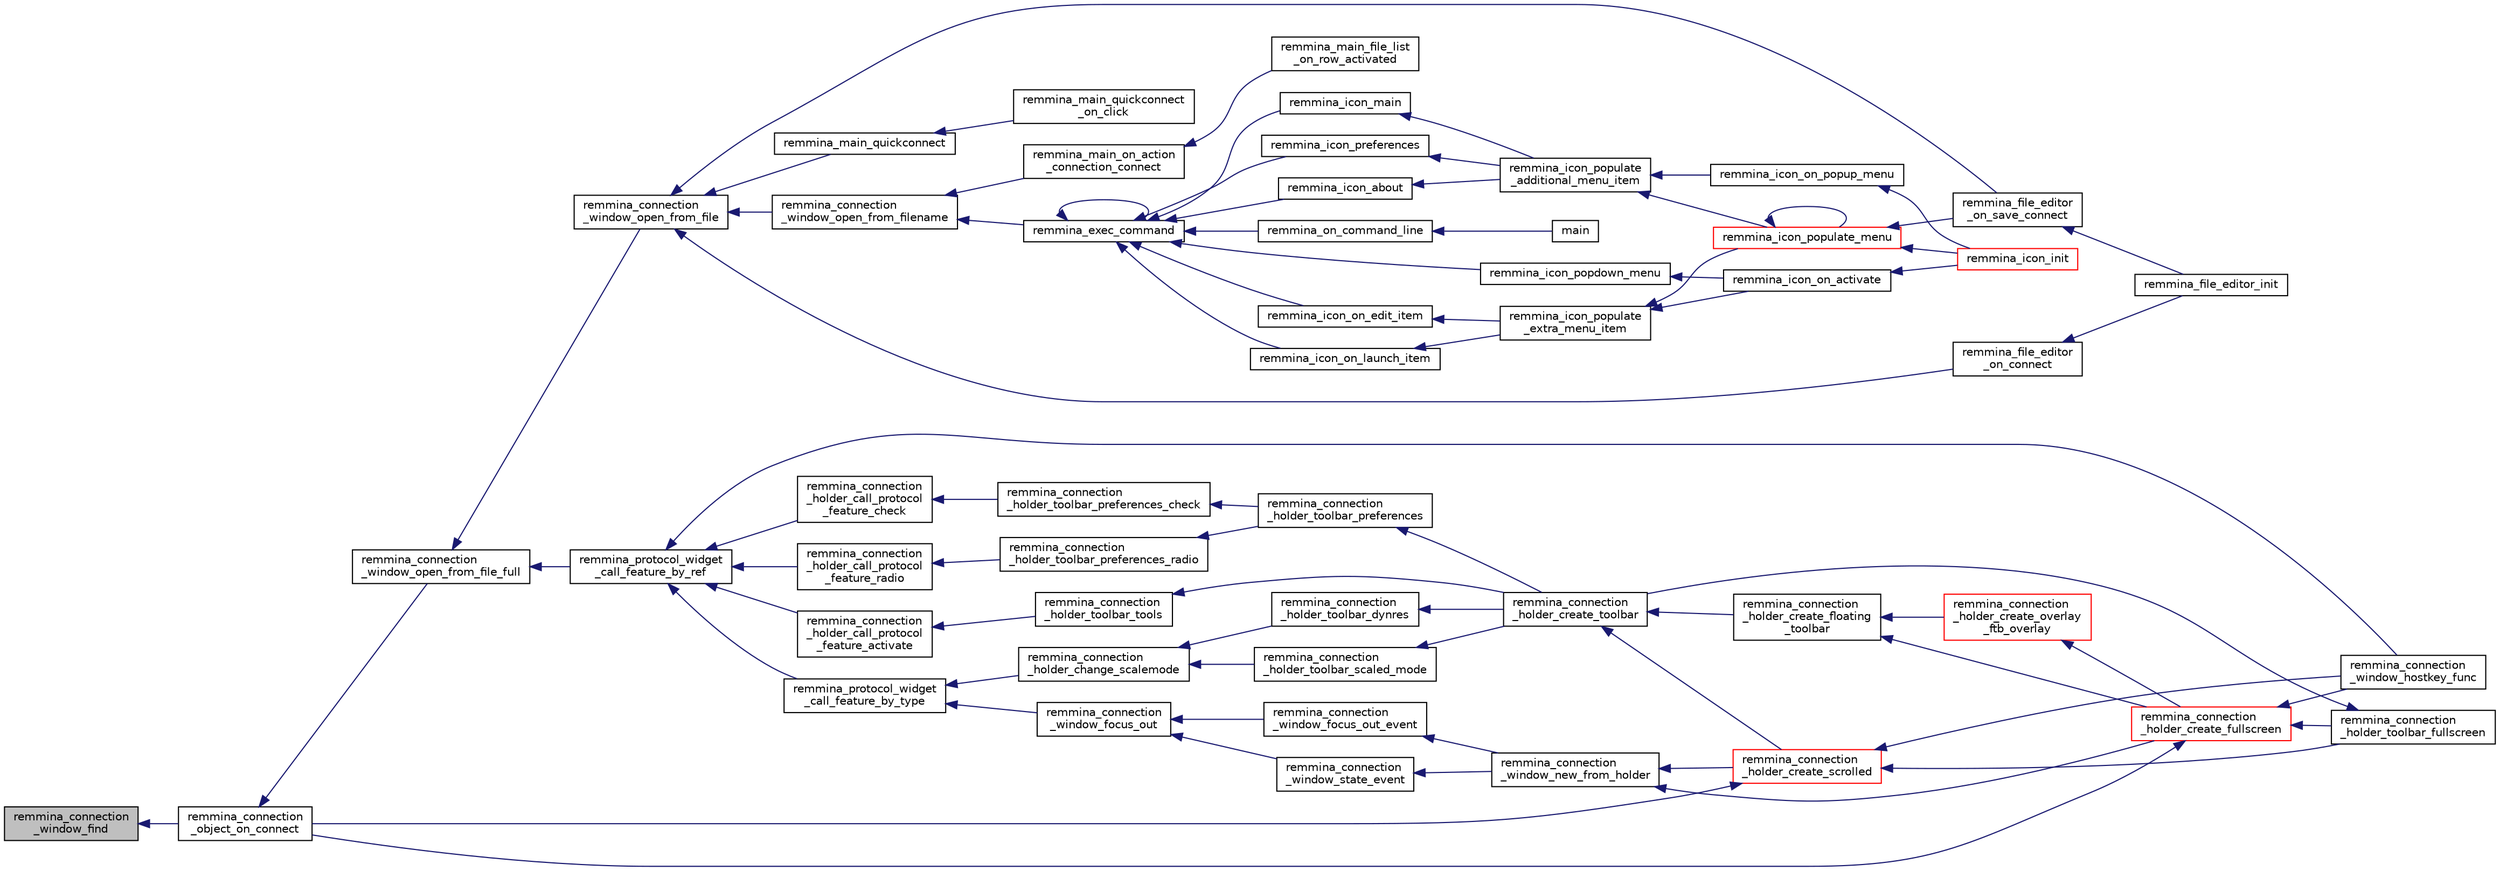 digraph "remmina_connection_window_find"
{
  edge [fontname="Helvetica",fontsize="10",labelfontname="Helvetica",labelfontsize="10"];
  node [fontname="Helvetica",fontsize="10",shape=record];
  rankdir="LR";
  Node12583 [label="remmina_connection\l_window_find",height=0.2,width=0.4,color="black", fillcolor="grey75", style="filled", fontcolor="black"];
  Node12583 -> Node12584 [dir="back",color="midnightblue",fontsize="10",style="solid",fontname="Helvetica"];
  Node12584 [label="remmina_connection\l_object_on_connect",height=0.2,width=0.4,color="black", fillcolor="white", style="filled",URL="$remmina__connection__window_8c.html#a0ad685a873ecef95ec13caba17e0c22e"];
  Node12584 -> Node12585 [dir="back",color="midnightblue",fontsize="10",style="solid",fontname="Helvetica"];
  Node12585 [label="remmina_connection\l_window_open_from_file_full",height=0.2,width=0.4,color="black", fillcolor="white", style="filled",URL="$remmina__connection__window_8h.html#adbf2b670ca3bae96a99cb0b36021a961"];
  Node12585 -> Node12586 [dir="back",color="midnightblue",fontsize="10",style="solid",fontname="Helvetica"];
  Node12586 [label="remmina_connection\l_window_open_from_file",height=0.2,width=0.4,color="black", fillcolor="white", style="filled",URL="$remmina__connection__window_8h.html#a1c7f722a89609523cc4de079cc82f23c"];
  Node12586 -> Node12587 [dir="back",color="midnightblue",fontsize="10",style="solid",fontname="Helvetica"];
  Node12587 [label="remmina_connection\l_window_open_from_filename",height=0.2,width=0.4,color="black", fillcolor="white", style="filled",URL="$remmina__connection__window_8h.html#ab0ed27ef360efc7d92906cbabf9da5db"];
  Node12587 -> Node12588 [dir="back",color="midnightblue",fontsize="10",style="solid",fontname="Helvetica"];
  Node12588 [label="remmina_exec_command",height=0.2,width=0.4,color="black", fillcolor="white", style="filled",URL="$remmina__exec_8h.html#a424cabdcff647797061e7482049d62a7"];
  Node12588 -> Node12589 [dir="back",color="midnightblue",fontsize="10",style="solid",fontname="Helvetica"];
  Node12589 [label="remmina_on_command_line",height=0.2,width=0.4,color="black", fillcolor="white", style="filled",URL="$remmina_8c.html#aeb286fc5bd52ab5382ab8cb495dc2914"];
  Node12589 -> Node12590 [dir="back",color="midnightblue",fontsize="10",style="solid",fontname="Helvetica"];
  Node12590 [label="main",height=0.2,width=0.4,color="black", fillcolor="white", style="filled",URL="$remmina_8c.html#a0ddf1224851353fc92bfbff6f499fa97"];
  Node12588 -> Node12588 [dir="back",color="midnightblue",fontsize="10",style="solid",fontname="Helvetica"];
  Node12588 -> Node12591 [dir="back",color="midnightblue",fontsize="10",style="solid",fontname="Helvetica"];
  Node12591 [label="remmina_icon_main",height=0.2,width=0.4,color="black", fillcolor="white", style="filled",URL="$remmina__icon_8c.html#a920476110ab6410c8fc8cf734109e497"];
  Node12591 -> Node12592 [dir="back",color="midnightblue",fontsize="10",style="solid",fontname="Helvetica"];
  Node12592 [label="remmina_icon_populate\l_additional_menu_item",height=0.2,width=0.4,color="black", fillcolor="white", style="filled",URL="$remmina__icon_8c.html#a8aaf73ed94cf20dcce1c7be26262cb56"];
  Node12592 -> Node12593 [dir="back",color="midnightblue",fontsize="10",style="solid",fontname="Helvetica"];
  Node12593 [label="remmina_icon_populate_menu",height=0.2,width=0.4,color="red", fillcolor="white", style="filled",URL="$remmina__icon_8h.html#af80ed314f91d653237249d839c7fc3b2"];
  Node12593 -> Node12596 [dir="back",color="midnightblue",fontsize="10",style="solid",fontname="Helvetica"];
  Node12596 [label="remmina_file_editor\l_on_save_connect",height=0.2,width=0.4,color="black", fillcolor="white", style="filled",URL="$remmina__file__editor_8c.html#a57224f3f69f04f398de563b71be6b18e"];
  Node12596 -> Node12595 [dir="back",color="midnightblue",fontsize="10",style="solid",fontname="Helvetica"];
  Node12595 [label="remmina_file_editor_init",height=0.2,width=0.4,color="black", fillcolor="white", style="filled",URL="$remmina__file__editor_8c.html#a9afd8d41c66f547320930eb331f3124d"];
  Node12593 -> Node12593 [dir="back",color="midnightblue",fontsize="10",style="solid",fontname="Helvetica"];
  Node12593 -> Node12597 [dir="back",color="midnightblue",fontsize="10",style="solid",fontname="Helvetica"];
  Node12597 [label="remmina_icon_init",height=0.2,width=0.4,color="red", fillcolor="white", style="filled",URL="$remmina__icon_8h.html#a741c81815e562f40672c4485172306d6"];
  Node12592 -> Node12601 [dir="back",color="midnightblue",fontsize="10",style="solid",fontname="Helvetica"];
  Node12601 [label="remmina_icon_on_popup_menu",height=0.2,width=0.4,color="black", fillcolor="white", style="filled",URL="$remmina__icon_8c.html#a95b917790eeb38e48137018796bdda93"];
  Node12601 -> Node12597 [dir="back",color="midnightblue",fontsize="10",style="solid",fontname="Helvetica"];
  Node12588 -> Node12602 [dir="back",color="midnightblue",fontsize="10",style="solid",fontname="Helvetica"];
  Node12602 [label="remmina_icon_preferences",height=0.2,width=0.4,color="black", fillcolor="white", style="filled",URL="$remmina__icon_8c.html#ad3b0e3d12e4854eae05b1afea19da404"];
  Node12602 -> Node12592 [dir="back",color="midnightblue",fontsize="10",style="solid",fontname="Helvetica"];
  Node12588 -> Node12603 [dir="back",color="midnightblue",fontsize="10",style="solid",fontname="Helvetica"];
  Node12603 [label="remmina_icon_about",height=0.2,width=0.4,color="black", fillcolor="white", style="filled",URL="$remmina__icon_8c.html#a5cdf1958ef01e49889bcee2e90e2cf71"];
  Node12603 -> Node12592 [dir="back",color="midnightblue",fontsize="10",style="solid",fontname="Helvetica"];
  Node12588 -> Node12604 [dir="back",color="midnightblue",fontsize="10",style="solid",fontname="Helvetica"];
  Node12604 [label="remmina_icon_on_launch_item",height=0.2,width=0.4,color="black", fillcolor="white", style="filled",URL="$remmina__icon_8c.html#ad1699688680e12abcfd5c74dd2f76d83"];
  Node12604 -> Node12605 [dir="back",color="midnightblue",fontsize="10",style="solid",fontname="Helvetica"];
  Node12605 [label="remmina_icon_populate\l_extra_menu_item",height=0.2,width=0.4,color="black", fillcolor="white", style="filled",URL="$remmina__icon_8c.html#a2847311861df3a2f1c8bbcd35cf3fd6f"];
  Node12605 -> Node12593 [dir="back",color="midnightblue",fontsize="10",style="solid",fontname="Helvetica"];
  Node12605 -> Node12606 [dir="back",color="midnightblue",fontsize="10",style="solid",fontname="Helvetica"];
  Node12606 [label="remmina_icon_on_activate",height=0.2,width=0.4,color="black", fillcolor="white", style="filled",URL="$remmina__icon_8c.html#af175fef31eb95974094088235b3a2b1d"];
  Node12606 -> Node12597 [dir="back",color="midnightblue",fontsize="10",style="solid",fontname="Helvetica"];
  Node12588 -> Node12607 [dir="back",color="midnightblue",fontsize="10",style="solid",fontname="Helvetica"];
  Node12607 [label="remmina_icon_on_edit_item",height=0.2,width=0.4,color="black", fillcolor="white", style="filled",URL="$remmina__icon_8c.html#af8708120906a8dc41a7998ebf9ecd129"];
  Node12607 -> Node12605 [dir="back",color="midnightblue",fontsize="10",style="solid",fontname="Helvetica"];
  Node12588 -> Node12608 [dir="back",color="midnightblue",fontsize="10",style="solid",fontname="Helvetica"];
  Node12608 [label="remmina_icon_popdown_menu",height=0.2,width=0.4,color="black", fillcolor="white", style="filled",URL="$remmina__icon_8c.html#a444be76e3c3a065279c5f9abc7fae833"];
  Node12608 -> Node12606 [dir="back",color="midnightblue",fontsize="10",style="solid",fontname="Helvetica"];
  Node12587 -> Node12609 [dir="back",color="midnightblue",fontsize="10",style="solid",fontname="Helvetica"];
  Node12609 [label="remmina_main_on_action\l_connection_connect",height=0.2,width=0.4,color="black", fillcolor="white", style="filled",URL="$remmina__main_8c.html#ae023d1cb099a4f7bee79f13760566cbf"];
  Node12609 -> Node12610 [dir="back",color="midnightblue",fontsize="10",style="solid",fontname="Helvetica"];
  Node12610 [label="remmina_main_file_list\l_on_row_activated",height=0.2,width=0.4,color="black", fillcolor="white", style="filled",URL="$remmina__main_8c.html#aba1a89a2400c5cc8373c6bd34602ac10"];
  Node12586 -> Node12611 [dir="back",color="midnightblue",fontsize="10",style="solid",fontname="Helvetica"];
  Node12611 [label="remmina_file_editor\l_on_connect",height=0.2,width=0.4,color="black", fillcolor="white", style="filled",URL="$remmina__file__editor_8c.html#a73b8581fd1fd77532b748d91a2951f25"];
  Node12611 -> Node12595 [dir="back",color="midnightblue",fontsize="10",style="solid",fontname="Helvetica"];
  Node12586 -> Node12596 [dir="back",color="midnightblue",fontsize="10",style="solid",fontname="Helvetica"];
  Node12586 -> Node12612 [dir="back",color="midnightblue",fontsize="10",style="solid",fontname="Helvetica"];
  Node12612 [label="remmina_main_quickconnect",height=0.2,width=0.4,color="black", fillcolor="white", style="filled",URL="$remmina__main_8c.html#a802458852abacebfb16f1f4295806a01"];
  Node12612 -> Node12613 [dir="back",color="midnightblue",fontsize="10",style="solid",fontname="Helvetica"];
  Node12613 [label="remmina_main_quickconnect\l_on_click",height=0.2,width=0.4,color="black", fillcolor="white", style="filled",URL="$remmina__main_8c.html#a210e9e04c7c97cc86412044de31f659d"];
  Node12585 -> Node12614 [dir="back",color="midnightblue",fontsize="10",style="solid",fontname="Helvetica"];
  Node12614 [label="remmina_protocol_widget\l_call_feature_by_ref",height=0.2,width=0.4,color="black", fillcolor="white", style="filled",URL="$remmina__protocol__widget_8h.html#a605b69a9aa4393024369cc5070488692"];
  Node12614 -> Node12615 [dir="back",color="midnightblue",fontsize="10",style="solid",fontname="Helvetica"];
  Node12615 [label="remmina_connection\l_holder_call_protocol\l_feature_radio",height=0.2,width=0.4,color="black", fillcolor="white", style="filled",URL="$remmina__connection__window_8c.html#a86280cb973101817f7410af393bc2f98"];
  Node12615 -> Node12616 [dir="back",color="midnightblue",fontsize="10",style="solid",fontname="Helvetica"];
  Node12616 [label="remmina_connection\l_holder_toolbar_preferences_radio",height=0.2,width=0.4,color="black", fillcolor="white", style="filled",URL="$remmina__connection__window_8c.html#a1ddab4aacc284c606ab237eae9c0b5a9"];
  Node12616 -> Node12617 [dir="back",color="midnightblue",fontsize="10",style="solid",fontname="Helvetica"];
  Node12617 [label="remmina_connection\l_holder_toolbar_preferences",height=0.2,width=0.4,color="black", fillcolor="white", style="filled",URL="$remmina__connection__window_8c.html#a78ec7d6e66d6e6569c1a9a0230c74bc8"];
  Node12617 -> Node12618 [dir="back",color="midnightblue",fontsize="10",style="solid",fontname="Helvetica"];
  Node12618 [label="remmina_connection\l_holder_create_toolbar",height=0.2,width=0.4,color="black", fillcolor="white", style="filled",URL="$remmina__connection__window_8c.html#af8138da72278e9e9000276e08a6fd984"];
  Node12618 -> Node12619 [dir="back",color="midnightblue",fontsize="10",style="solid",fontname="Helvetica"];
  Node12619 [label="remmina_connection\l_holder_create_floating\l_toolbar",height=0.2,width=0.4,color="black", fillcolor="white", style="filled",URL="$remmina__connection__window_8c.html#a967dca6c1876afc3e6bcb763f9709d43"];
  Node12619 -> Node12620 [dir="back",color="midnightblue",fontsize="10",style="solid",fontname="Helvetica"];
  Node12620 [label="remmina_connection\l_holder_create_overlay\l_ftb_overlay",height=0.2,width=0.4,color="red", fillcolor="white", style="filled",URL="$remmina__connection__window_8c.html#ab2edcb806312b3367c70fbb13c383ae0"];
  Node12620 -> Node12622 [dir="back",color="midnightblue",fontsize="10",style="solid",fontname="Helvetica"];
  Node12622 [label="remmina_connection\l_holder_create_fullscreen",height=0.2,width=0.4,color="red", fillcolor="white", style="filled",URL="$remmina__connection__window_8c.html#ae67ca4d276339723c1ff87fc224eaccf"];
  Node12622 -> Node12623 [dir="back",color="midnightblue",fontsize="10",style="solid",fontname="Helvetica"];
  Node12623 [label="remmina_connection\l_holder_toolbar_fullscreen",height=0.2,width=0.4,color="black", fillcolor="white", style="filled",URL="$remmina__connection__window_8c.html#a02ac20f50f1b7b816bd7208127efdbee"];
  Node12623 -> Node12618 [dir="back",color="midnightblue",fontsize="10",style="solid",fontname="Helvetica"];
  Node12622 -> Node12627 [dir="back",color="midnightblue",fontsize="10",style="solid",fontname="Helvetica"];
  Node12627 [label="remmina_connection\l_window_hostkey_func",height=0.2,width=0.4,color="black", fillcolor="white", style="filled",URL="$remmina__connection__window_8c.html#abef663d930076deb3105f86dabe2a9c3"];
  Node12622 -> Node12584 [dir="back",color="midnightblue",fontsize="10",style="solid",fontname="Helvetica"];
  Node12619 -> Node12622 [dir="back",color="midnightblue",fontsize="10",style="solid",fontname="Helvetica"];
  Node12618 -> Node12628 [dir="back",color="midnightblue",fontsize="10",style="solid",fontname="Helvetica"];
  Node12628 [label="remmina_connection\l_holder_create_scrolled",height=0.2,width=0.4,color="red", fillcolor="white", style="filled",URL="$remmina__connection__window_8c.html#a57b3656c37df65d276ddd50a16906dc7"];
  Node12628 -> Node12623 [dir="back",color="midnightblue",fontsize="10",style="solid",fontname="Helvetica"];
  Node12628 -> Node12627 [dir="back",color="midnightblue",fontsize="10",style="solid",fontname="Helvetica"];
  Node12628 -> Node12584 [dir="back",color="midnightblue",fontsize="10",style="solid",fontname="Helvetica"];
  Node12614 -> Node12631 [dir="back",color="midnightblue",fontsize="10",style="solid",fontname="Helvetica"];
  Node12631 [label="remmina_connection\l_holder_call_protocol\l_feature_check",height=0.2,width=0.4,color="black", fillcolor="white", style="filled",URL="$remmina__connection__window_8c.html#a8d924ded7fe147df8b5f113e2fb1d6e7"];
  Node12631 -> Node12632 [dir="back",color="midnightblue",fontsize="10",style="solid",fontname="Helvetica"];
  Node12632 [label="remmina_connection\l_holder_toolbar_preferences_check",height=0.2,width=0.4,color="black", fillcolor="white", style="filled",URL="$remmina__connection__window_8c.html#ada0dce340f5f1484c496a2357e8a2c69"];
  Node12632 -> Node12617 [dir="back",color="midnightblue",fontsize="10",style="solid",fontname="Helvetica"];
  Node12614 -> Node12633 [dir="back",color="midnightblue",fontsize="10",style="solid",fontname="Helvetica"];
  Node12633 [label="remmina_connection\l_holder_call_protocol\l_feature_activate",height=0.2,width=0.4,color="black", fillcolor="white", style="filled",URL="$remmina__connection__window_8c.html#a4507b43c6fd10bc68d9512c6b253a552"];
  Node12633 -> Node12634 [dir="back",color="midnightblue",fontsize="10",style="solid",fontname="Helvetica"];
  Node12634 [label="remmina_connection\l_holder_toolbar_tools",height=0.2,width=0.4,color="black", fillcolor="white", style="filled",URL="$remmina__connection__window_8c.html#a51cc0b2274049920f67c71047bd76213"];
  Node12634 -> Node12618 [dir="back",color="midnightblue",fontsize="10",style="solid",fontname="Helvetica"];
  Node12614 -> Node12627 [dir="back",color="midnightblue",fontsize="10",style="solid",fontname="Helvetica"];
  Node12614 -> Node12635 [dir="back",color="midnightblue",fontsize="10",style="solid",fontname="Helvetica"];
  Node12635 [label="remmina_protocol_widget\l_call_feature_by_type",height=0.2,width=0.4,color="black", fillcolor="white", style="filled",URL="$remmina__protocol__widget_8h.html#a6a630e96e5b914d60d678ae8eaad4cd9"];
  Node12635 -> Node12636 [dir="back",color="midnightblue",fontsize="10",style="solid",fontname="Helvetica"];
  Node12636 [label="remmina_connection\l_holder_change_scalemode",height=0.2,width=0.4,color="black", fillcolor="white", style="filled",URL="$remmina__connection__window_8c.html#a5565ebedf82eb9f2d54b7f447b4c930e"];
  Node12636 -> Node12637 [dir="back",color="midnightblue",fontsize="10",style="solid",fontname="Helvetica"];
  Node12637 [label="remmina_connection\l_holder_toolbar_dynres",height=0.2,width=0.4,color="black", fillcolor="white", style="filled",URL="$remmina__connection__window_8c.html#a576e3800c7371f63b27e3832848ac4e5"];
  Node12637 -> Node12618 [dir="back",color="midnightblue",fontsize="10",style="solid",fontname="Helvetica"];
  Node12636 -> Node12638 [dir="back",color="midnightblue",fontsize="10",style="solid",fontname="Helvetica"];
  Node12638 [label="remmina_connection\l_holder_toolbar_scaled_mode",height=0.2,width=0.4,color="black", fillcolor="white", style="filled",URL="$remmina__connection__window_8c.html#ad6136dd7c0867a5a5f1c0b0645632ee4"];
  Node12638 -> Node12618 [dir="back",color="midnightblue",fontsize="10",style="solid",fontname="Helvetica"];
  Node12635 -> Node12639 [dir="back",color="midnightblue",fontsize="10",style="solid",fontname="Helvetica"];
  Node12639 [label="remmina_connection\l_window_focus_out",height=0.2,width=0.4,color="black", fillcolor="white", style="filled",URL="$remmina__connection__window_8c.html#a8c242e0a7ee57ed79099c330d696b43f"];
  Node12639 -> Node12640 [dir="back",color="midnightblue",fontsize="10",style="solid",fontname="Helvetica"];
  Node12640 [label="remmina_connection\l_window_focus_out_event",height=0.2,width=0.4,color="black", fillcolor="white", style="filled",URL="$remmina__connection__window_8c.html#a539828a1dd435bee083d82136691176c"];
  Node12640 -> Node12641 [dir="back",color="midnightblue",fontsize="10",style="solid",fontname="Helvetica"];
  Node12641 [label="remmina_connection\l_window_new_from_holder",height=0.2,width=0.4,color="black", fillcolor="white", style="filled",URL="$remmina__connection__window_8c.html#a0ff4775a640861c11f2bc9f4e4680ed5"];
  Node12641 -> Node12628 [dir="back",color="midnightblue",fontsize="10",style="solid",fontname="Helvetica"];
  Node12641 -> Node12622 [dir="back",color="midnightblue",fontsize="10",style="solid",fontname="Helvetica"];
  Node12639 -> Node12642 [dir="back",color="midnightblue",fontsize="10",style="solid",fontname="Helvetica"];
  Node12642 [label="remmina_connection\l_window_state_event",height=0.2,width=0.4,color="black", fillcolor="white", style="filled",URL="$remmina__connection__window_8c.html#a174d5b1e983a96c98aae2e8078f462bd"];
  Node12642 -> Node12641 [dir="back",color="midnightblue",fontsize="10",style="solid",fontname="Helvetica"];
}
